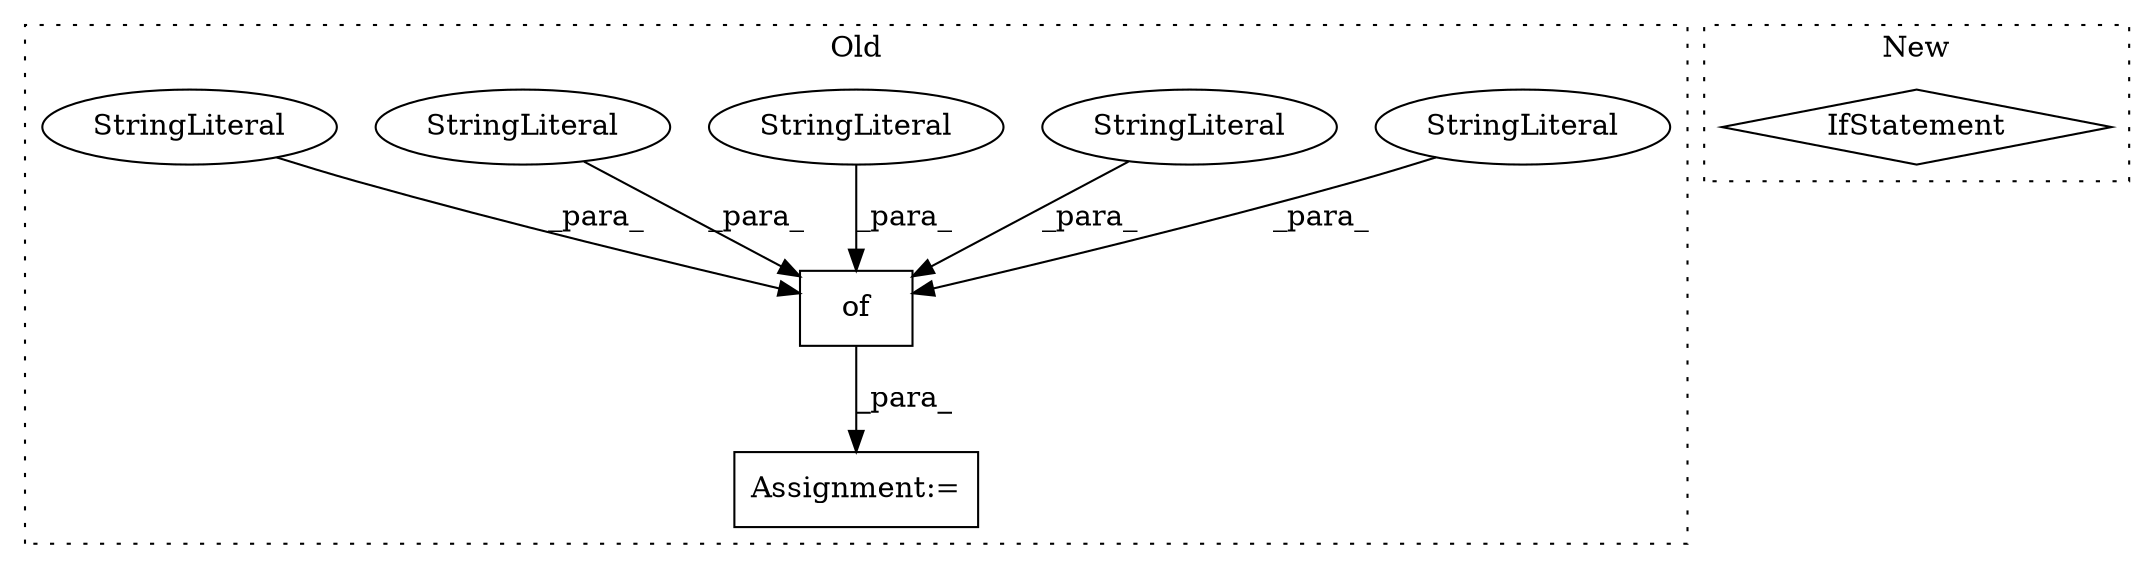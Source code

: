 digraph G {
subgraph cluster0 {
1 [label="of" a="32" s="395,722" l="3,1" shape="box"];
3 [label="StringLiteral" a="45" s="471" l="19" shape="ellipse"];
4 [label="Assignment:=" a="7" s="390" l="1" shape="box"];
5 [label="StringLiteral" a="45" s="549" l="9" shape="ellipse"];
6 [label="StringLiteral" a="45" s="398" l="14" shape="ellipse"];
7 [label="StringLiteral" a="45" s="668" l="11" shape="ellipse"];
8 [label="StringLiteral" a="45" s="612" l="9" shape="ellipse"];
label = "Old";
style="dotted";
}
subgraph cluster1 {
2 [label="IfStatement" a="25" s="1813" l="46" shape="diamond"];
label = "New";
style="dotted";
}
1 -> 4 [label="_para_"];
3 -> 1 [label="_para_"];
5 -> 1 [label="_para_"];
6 -> 1 [label="_para_"];
7 -> 1 [label="_para_"];
8 -> 1 [label="_para_"];
}